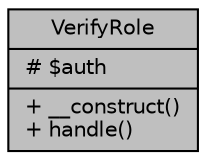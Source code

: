 digraph "VerifyRole"
{
 // LATEX_PDF_SIZE
  bgcolor="transparent";
  edge [fontname="Helvetica",fontsize="10",labelfontname="Helvetica",labelfontsize="10"];
  node [fontname="Helvetica",fontsize="10",shape=record];
  Node1 [label="{VerifyRole\n|# $auth\l|+ __construct()\l+ handle()\l}",height=0.2,width=0.4,color="black", fillcolor="grey75", style="filled", fontcolor="black",tooltip="Verifica roles de acceso."];
}
